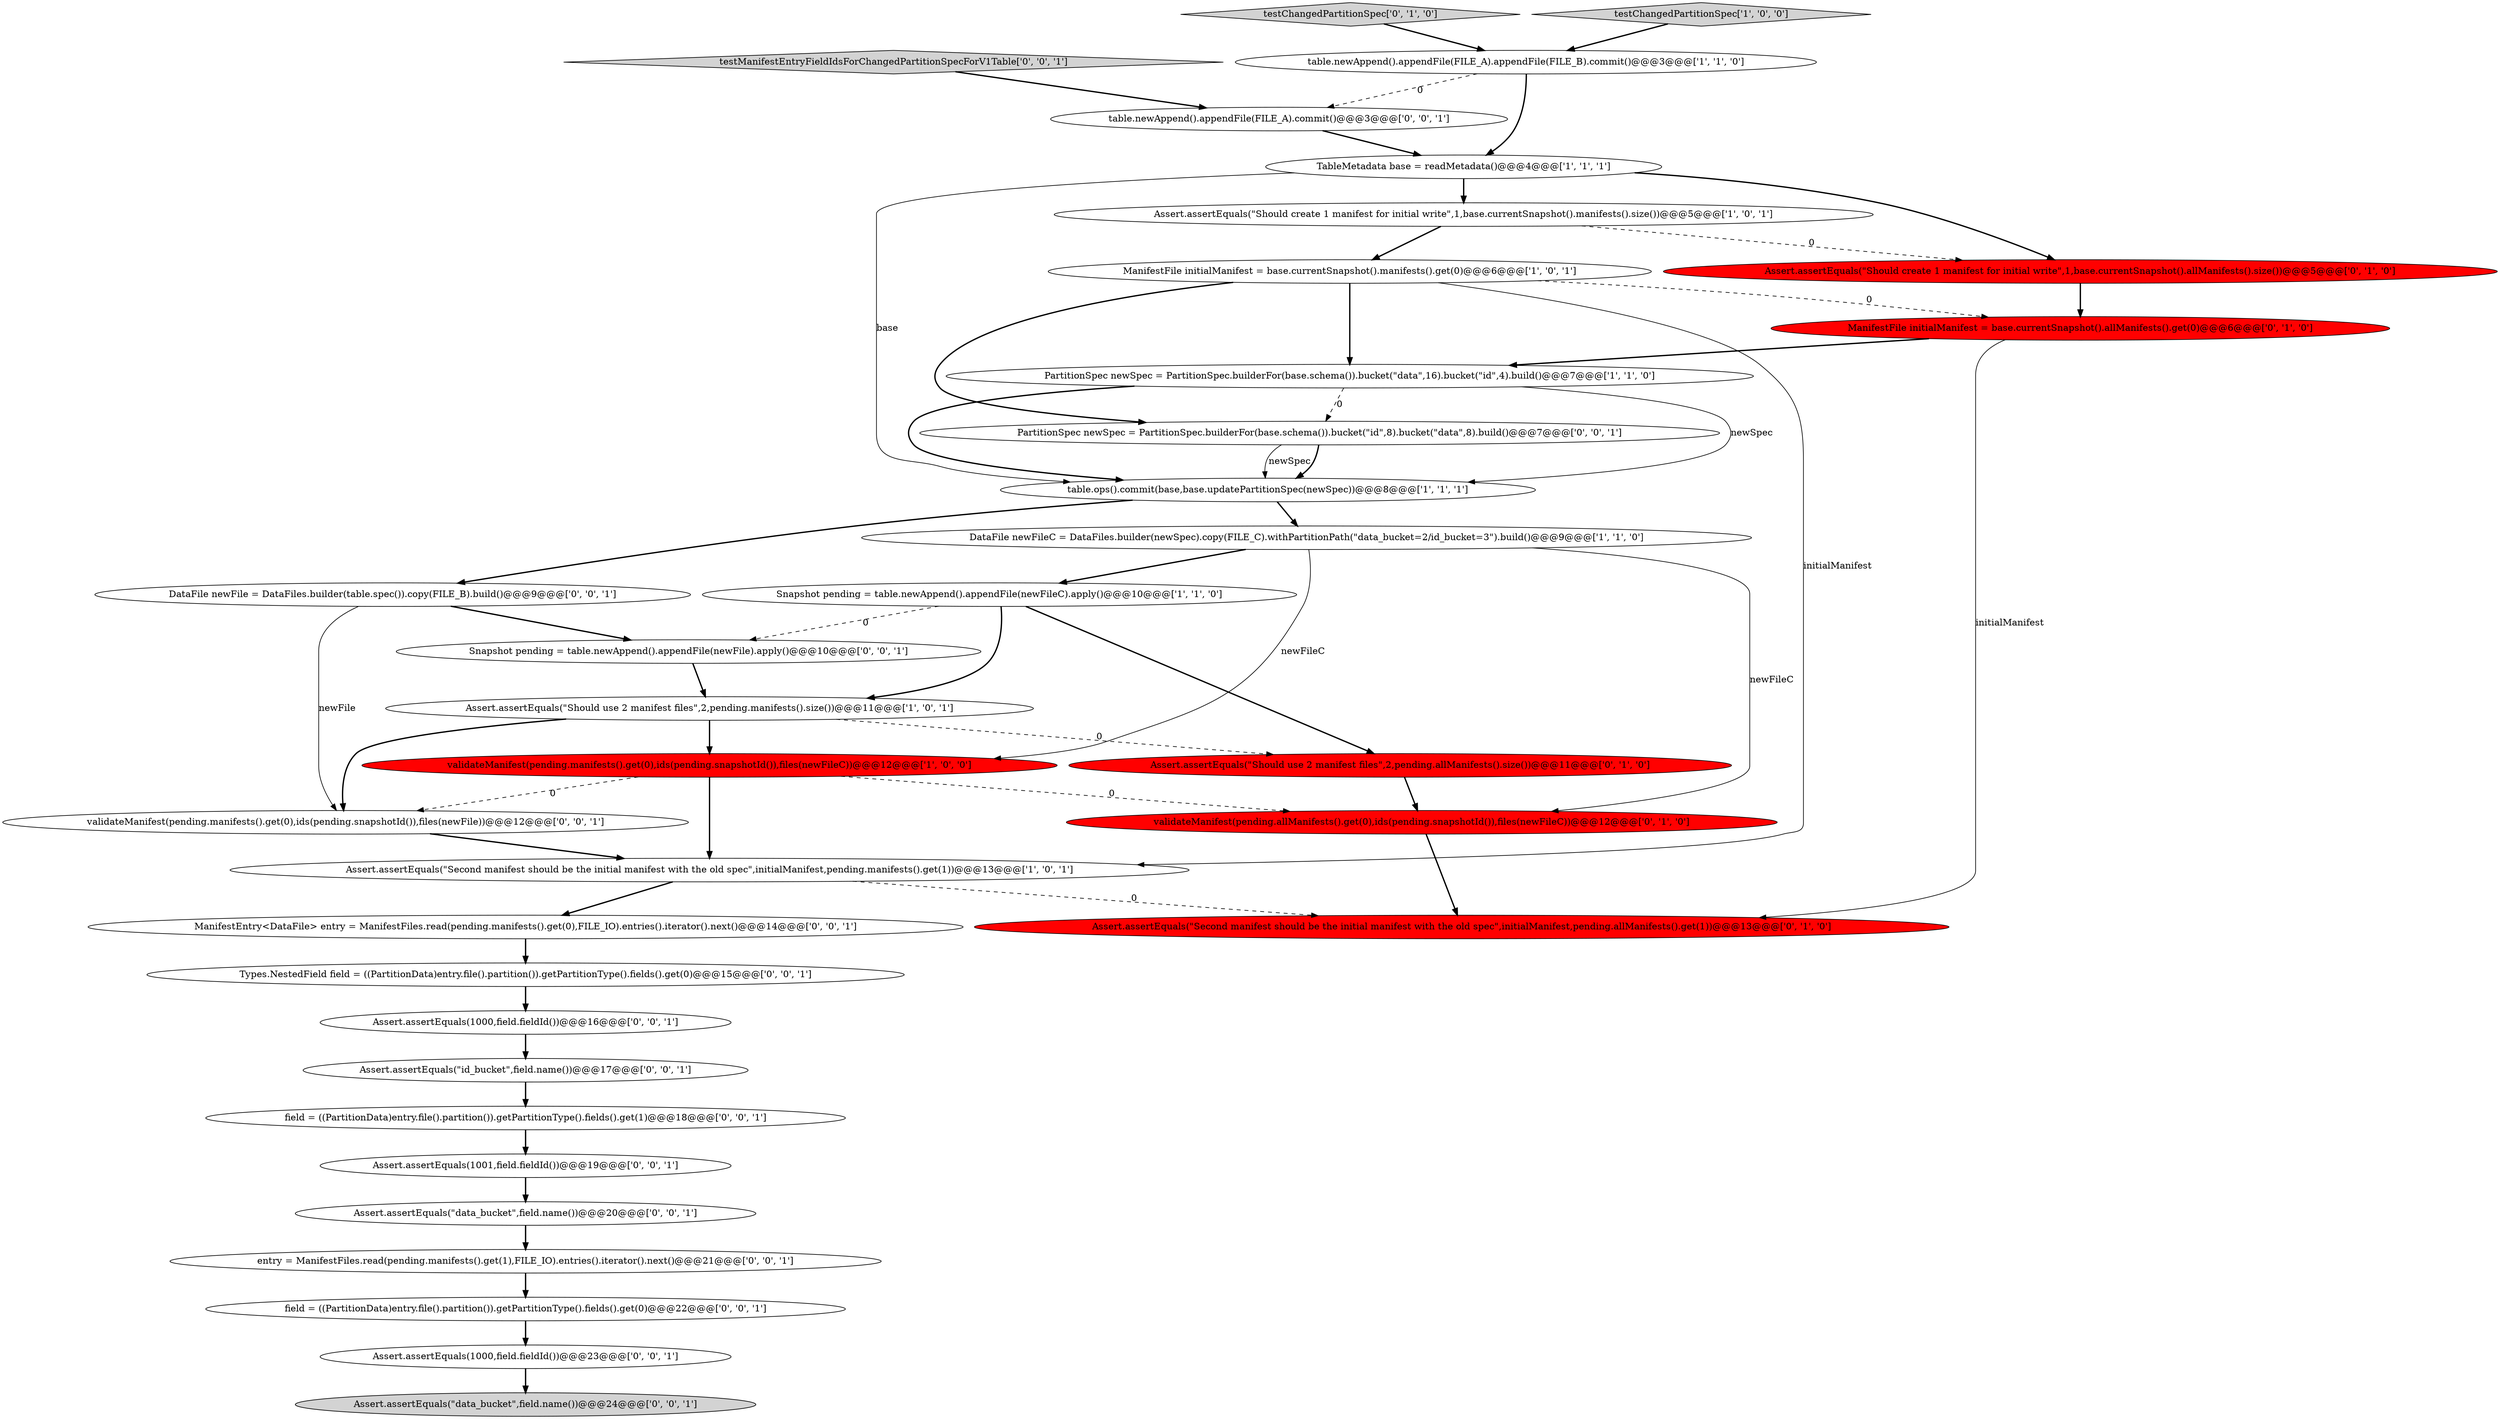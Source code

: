 digraph {
1 [style = filled, label = "DataFile newFileC = DataFiles.builder(newSpec).copy(FILE_C).withPartitionPath(\"data_bucket=2/id_bucket=3\").build()@@@9@@@['1', '1', '0']", fillcolor = white, shape = ellipse image = "AAA0AAABBB1BBB"];
20 [style = filled, label = "Assert.assertEquals(\"data_bucket\",field.name())@@@20@@@['0', '0', '1']", fillcolor = white, shape = ellipse image = "AAA0AAABBB3BBB"];
23 [style = filled, label = "Assert.assertEquals(1000,field.fieldId())@@@23@@@['0', '0', '1']", fillcolor = white, shape = ellipse image = "AAA0AAABBB3BBB"];
6 [style = filled, label = "PartitionSpec newSpec = PartitionSpec.builderFor(base.schema()).bucket(\"data\",16).bucket(\"id\",4).build()@@@7@@@['1', '1', '0']", fillcolor = white, shape = ellipse image = "AAA0AAABBB1BBB"];
18 [style = filled, label = "ManifestEntry<DataFile> entry = ManifestFiles.read(pending.manifests().get(0),FILE_IO).entries().iterator().next()@@@14@@@['0', '0', '1']", fillcolor = white, shape = ellipse image = "AAA0AAABBB3BBB"];
31 [style = filled, label = "field = ((PartitionData)entry.file().partition()).getPartitionType().fields().get(1)@@@18@@@['0', '0', '1']", fillcolor = white, shape = ellipse image = "AAA0AAABBB3BBB"];
19 [style = filled, label = "table.newAppend().appendFile(FILE_A).commit()@@@3@@@['0', '0', '1']", fillcolor = white, shape = ellipse image = "AAA0AAABBB3BBB"];
22 [style = filled, label = "field = ((PartitionData)entry.file().partition()).getPartitionType().fields().get(0)@@@22@@@['0', '0', '1']", fillcolor = white, shape = ellipse image = "AAA0AAABBB3BBB"];
12 [style = filled, label = "validateManifest(pending.allManifests().get(0),ids(pending.snapshotId()),files(newFileC))@@@12@@@['0', '1', '0']", fillcolor = red, shape = ellipse image = "AAA1AAABBB2BBB"];
13 [style = filled, label = "Assert.assertEquals(\"Should use 2 manifest files\",2,pending.allManifests().size())@@@11@@@['0', '1', '0']", fillcolor = red, shape = ellipse image = "AAA1AAABBB2BBB"];
7 [style = filled, label = "TableMetadata base = readMetadata()@@@4@@@['1', '1', '1']", fillcolor = white, shape = ellipse image = "AAA0AAABBB1BBB"];
27 [style = filled, label = "entry = ManifestFiles.read(pending.manifests().get(1),FILE_IO).entries().iterator().next()@@@21@@@['0', '0', '1']", fillcolor = white, shape = ellipse image = "AAA0AAABBB3BBB"];
25 [style = filled, label = "Types.NestedField field = ((PartitionData)entry.file().partition()).getPartitionType().fields().get(0)@@@15@@@['0', '0', '1']", fillcolor = white, shape = ellipse image = "AAA0AAABBB3BBB"];
33 [style = filled, label = "PartitionSpec newSpec = PartitionSpec.builderFor(base.schema()).bucket(\"id\",8).bucket(\"data\",8).build()@@@7@@@['0', '0', '1']", fillcolor = white, shape = ellipse image = "AAA0AAABBB3BBB"];
17 [style = filled, label = "ManifestFile initialManifest = base.currentSnapshot().allManifests().get(0)@@@6@@@['0', '1', '0']", fillcolor = red, shape = ellipse image = "AAA1AAABBB2BBB"];
2 [style = filled, label = "Assert.assertEquals(\"Should use 2 manifest files\",2,pending.manifests().size())@@@11@@@['1', '0', '1']", fillcolor = white, shape = ellipse image = "AAA0AAABBB1BBB"];
26 [style = filled, label = "DataFile newFile = DataFiles.builder(table.spec()).copy(FILE_B).build()@@@9@@@['0', '0', '1']", fillcolor = white, shape = ellipse image = "AAA0AAABBB3BBB"];
11 [style = filled, label = "Assert.assertEquals(\"Second manifest should be the initial manifest with the old spec\",initialManifest,pending.manifests().get(1))@@@13@@@['1', '0', '1']", fillcolor = white, shape = ellipse image = "AAA0AAABBB1BBB"];
3 [style = filled, label = "Assert.assertEquals(\"Should create 1 manifest for initial write\",1,base.currentSnapshot().manifests().size())@@@5@@@['1', '0', '1']", fillcolor = white, shape = ellipse image = "AAA0AAABBB1BBB"];
4 [style = filled, label = "ManifestFile initialManifest = base.currentSnapshot().manifests().get(0)@@@6@@@['1', '0', '1']", fillcolor = white, shape = ellipse image = "AAA0AAABBB1BBB"];
32 [style = filled, label = "Assert.assertEquals(\"id_bucket\",field.name())@@@17@@@['0', '0', '1']", fillcolor = white, shape = ellipse image = "AAA0AAABBB3BBB"];
15 [style = filled, label = "testChangedPartitionSpec['0', '1', '0']", fillcolor = lightgray, shape = diamond image = "AAA0AAABBB2BBB"];
14 [style = filled, label = "Assert.assertEquals(\"Second manifest should be the initial manifest with the old spec\",initialManifest,pending.allManifests().get(1))@@@13@@@['0', '1', '0']", fillcolor = red, shape = ellipse image = "AAA1AAABBB2BBB"];
16 [style = filled, label = "Assert.assertEquals(\"Should create 1 manifest for initial write\",1,base.currentSnapshot().allManifests().size())@@@5@@@['0', '1', '0']", fillcolor = red, shape = ellipse image = "AAA1AAABBB2BBB"];
34 [style = filled, label = "validateManifest(pending.manifests().get(0),ids(pending.snapshotId()),files(newFile))@@@12@@@['0', '0', '1']", fillcolor = white, shape = ellipse image = "AAA0AAABBB3BBB"];
28 [style = filled, label = "Assert.assertEquals(1000,field.fieldId())@@@16@@@['0', '0', '1']", fillcolor = white, shape = ellipse image = "AAA0AAABBB3BBB"];
24 [style = filled, label = "testManifestEntryFieldIdsForChangedPartitionSpecForV1Table['0', '0', '1']", fillcolor = lightgray, shape = diamond image = "AAA0AAABBB3BBB"];
29 [style = filled, label = "Snapshot pending = table.newAppend().appendFile(newFile).apply()@@@10@@@['0', '0', '1']", fillcolor = white, shape = ellipse image = "AAA0AAABBB3BBB"];
8 [style = filled, label = "table.ops().commit(base,base.updatePartitionSpec(newSpec))@@@8@@@['1', '1', '1']", fillcolor = white, shape = ellipse image = "AAA0AAABBB1BBB"];
10 [style = filled, label = "table.newAppend().appendFile(FILE_A).appendFile(FILE_B).commit()@@@3@@@['1', '1', '0']", fillcolor = white, shape = ellipse image = "AAA0AAABBB1BBB"];
9 [style = filled, label = "validateManifest(pending.manifests().get(0),ids(pending.snapshotId()),files(newFileC))@@@12@@@['1', '0', '0']", fillcolor = red, shape = ellipse image = "AAA1AAABBB1BBB"];
0 [style = filled, label = "testChangedPartitionSpec['1', '0', '0']", fillcolor = lightgray, shape = diamond image = "AAA0AAABBB1BBB"];
5 [style = filled, label = "Snapshot pending = table.newAppend().appendFile(newFileC).apply()@@@10@@@['1', '1', '0']", fillcolor = white, shape = ellipse image = "AAA0AAABBB1BBB"];
30 [style = filled, label = "Assert.assertEquals(\"data_bucket\",field.name())@@@24@@@['0', '0', '1']", fillcolor = lightgray, shape = ellipse image = "AAA0AAABBB3BBB"];
21 [style = filled, label = "Assert.assertEquals(1001,field.fieldId())@@@19@@@['0', '0', '1']", fillcolor = white, shape = ellipse image = "AAA0AAABBB3BBB"];
1->5 [style = bold, label=""];
1->12 [style = solid, label="newFileC"];
7->8 [style = solid, label="base"];
15->10 [style = bold, label=""];
25->28 [style = bold, label=""];
24->19 [style = bold, label=""];
9->11 [style = bold, label=""];
23->30 [style = bold, label=""];
26->34 [style = solid, label="newFile"];
17->6 [style = bold, label=""];
4->6 [style = bold, label=""];
4->17 [style = dashed, label="0"];
10->19 [style = dashed, label="0"];
33->8 [style = solid, label="newSpec"];
26->29 [style = bold, label=""];
2->34 [style = bold, label=""];
31->21 [style = bold, label=""];
2->9 [style = bold, label=""];
16->17 [style = bold, label=""];
5->29 [style = dashed, label="0"];
4->33 [style = bold, label=""];
27->22 [style = bold, label=""];
10->7 [style = bold, label=""];
3->4 [style = bold, label=""];
22->23 [style = bold, label=""];
34->11 [style = bold, label=""];
7->3 [style = bold, label=""];
11->18 [style = bold, label=""];
6->33 [style = dashed, label="0"];
9->34 [style = dashed, label="0"];
28->32 [style = bold, label=""];
20->27 [style = bold, label=""];
8->1 [style = bold, label=""];
5->2 [style = bold, label=""];
0->10 [style = bold, label=""];
29->2 [style = bold, label=""];
13->12 [style = bold, label=""];
21->20 [style = bold, label=""];
2->13 [style = dashed, label="0"];
11->14 [style = dashed, label="0"];
5->13 [style = bold, label=""];
7->16 [style = bold, label=""];
6->8 [style = bold, label=""];
12->14 [style = bold, label=""];
18->25 [style = bold, label=""];
4->11 [style = solid, label="initialManifest"];
9->12 [style = dashed, label="0"];
17->14 [style = solid, label="initialManifest"];
33->8 [style = bold, label=""];
19->7 [style = bold, label=""];
6->8 [style = solid, label="newSpec"];
32->31 [style = bold, label=""];
1->9 [style = solid, label="newFileC"];
3->16 [style = dashed, label="0"];
8->26 [style = bold, label=""];
}
